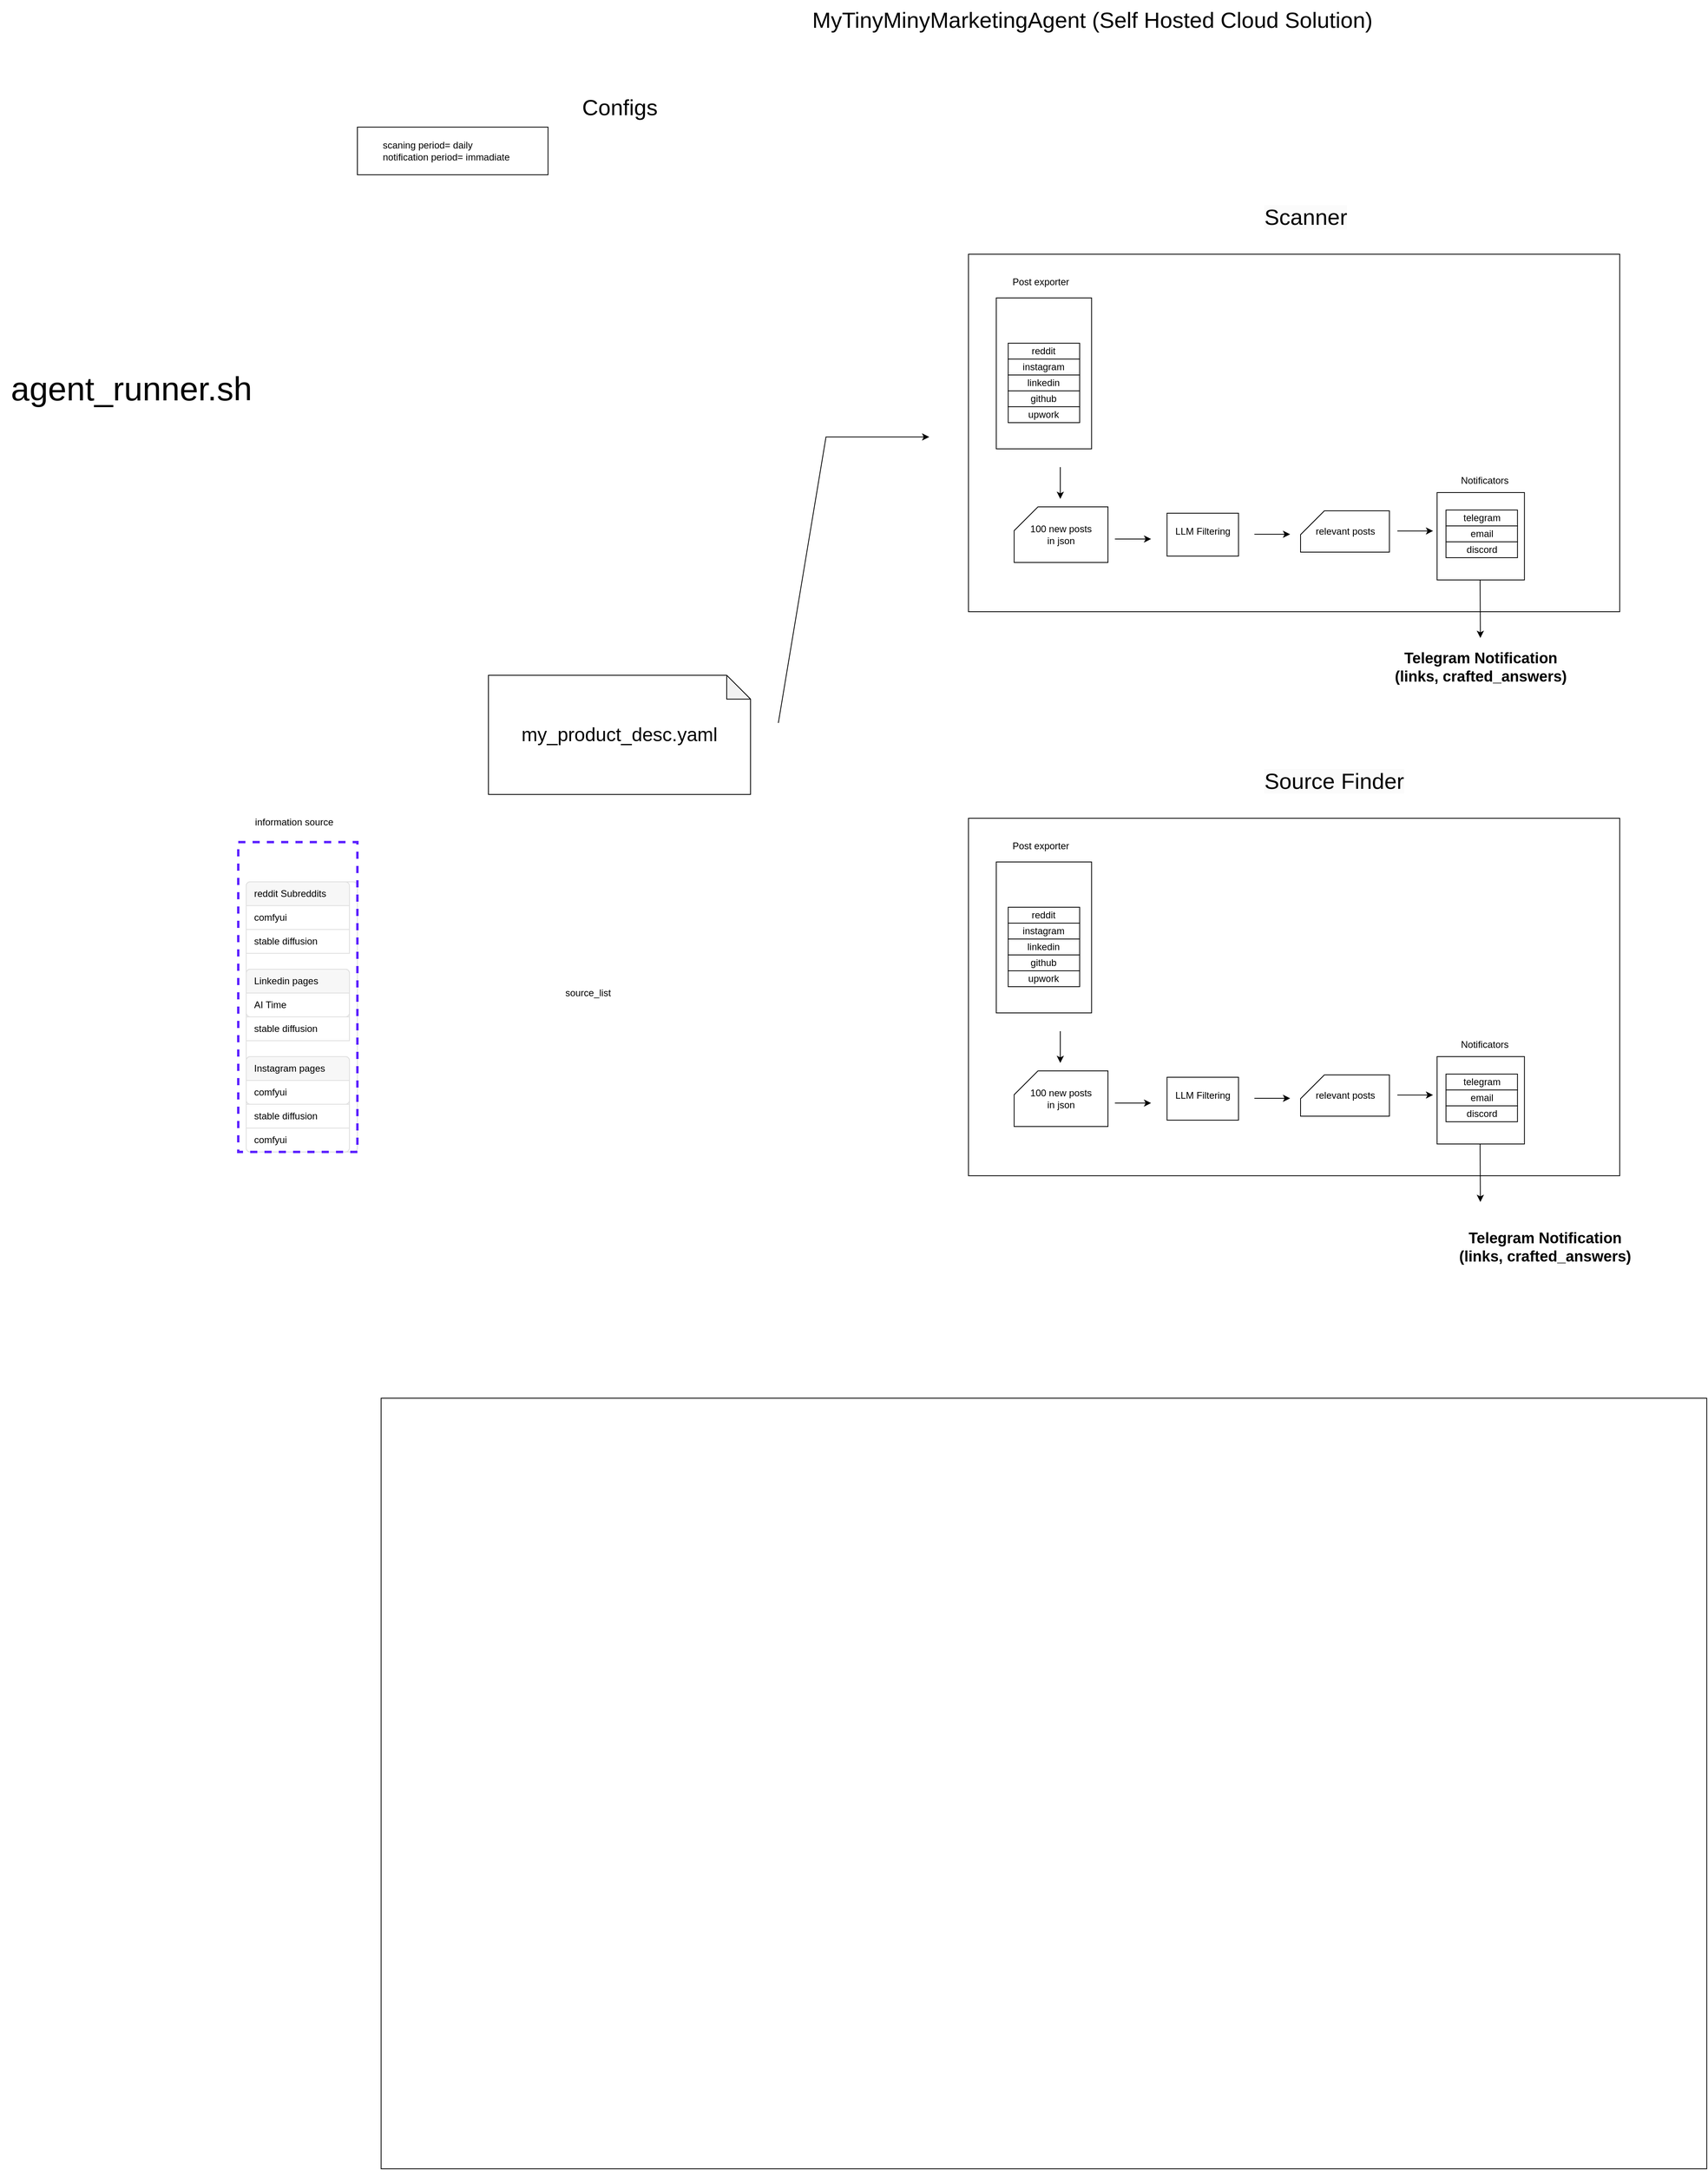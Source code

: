<mxfile scale="1" border="0" version="22.1.2" type="device">
  <diagram name="Page-1" id="sbv0vnRFuJHTIXfNJg0-">
    <mxGraphModel dx="4314" dy="3784" grid="1" gridSize="10" guides="1" tooltips="1" connect="1" arrows="1" fold="1" page="1" pageScale="1" pageWidth="850" pageHeight="1100" math="0" shadow="0">
      <root>
        <mxCell id="0" />
        <mxCell id="1" parent="0" />
        <mxCell id="xOz0yhD4IW0skQW3ojdm-86" value="&lt;font style=&quot;font-size: 28px;&quot;&gt;MyTinyMinyMarketingAgent (Self Hosted Cloud Solution)&lt;/font&gt;" style="text;html=1;align=center;verticalAlign=middle;resizable=0;points=[];autosize=1;strokeColor=none;fillColor=none;" parent="1" vertex="1">
          <mxGeometry x="240" y="-990" width="730" height="50" as="geometry" />
        </mxCell>
        <mxCell id="H50P0AiydT-c_hCdOlfi-101" value="" style="rounded=0;whiteSpace=wrap;html=1;fillColor=none;" parent="1" vertex="1">
          <mxGeometry x="699.37" y="-344" width="90" height="54" as="geometry" />
        </mxCell>
        <mxCell id="H50P0AiydT-c_hCdOlfi-102" value="" style="endArrow=classic;html=1;rounded=0;" parent="1" edge="1">
          <mxGeometry width="50" height="50" relative="1" as="geometry">
            <mxPoint x="809.37" y="-317.5" as="sourcePoint" />
            <mxPoint x="854.37" y="-317.5" as="targetPoint" />
          </mxGeometry>
        </mxCell>
        <mxCell id="H50P0AiydT-c_hCdOlfi-103" value="LLM Filtering" style="text;html=1;align=center;verticalAlign=middle;resizable=0;points=[];autosize=1;strokeColor=none;fillColor=none;" parent="1" vertex="1">
          <mxGeometry x="699.37" y="-336" width="90" height="30" as="geometry" />
        </mxCell>
        <mxCell id="H50P0AiydT-c_hCdOlfi-106" value="" style="edgeStyle=none;orthogonalLoop=1;jettySize=auto;html=1;rounded=0;" parent="1" edge="1">
          <mxGeometry width="80" relative="1" as="geometry">
            <mxPoint x="565" y="-402" as="sourcePoint" />
            <mxPoint x="565" y="-362" as="targetPoint" />
            <Array as="points" />
          </mxGeometry>
        </mxCell>
        <mxCell id="H50P0AiydT-c_hCdOlfi-107" value="100 new posts&lt;br&gt;in json" style="shape=card;whiteSpace=wrap;html=1;" parent="1" vertex="1">
          <mxGeometry x="506.88" y="-352" width="118.12" height="70" as="geometry" />
        </mxCell>
        <mxCell id="H50P0AiydT-c_hCdOlfi-108" value="&lt;font style=&quot;font-size: 24px;&quot;&gt;my_product_desc.yaml&lt;/font&gt;" style="shape=note;whiteSpace=wrap;html=1;backgroundOutline=1;darkOpacity=0.05;" parent="1" vertex="1">
          <mxGeometry x="-155" y="-140" width="330" height="150" as="geometry" />
        </mxCell>
        <mxCell id="H50P0AiydT-c_hCdOlfi-110" value="" style="edgeStyle=none;orthogonalLoop=1;jettySize=auto;html=1;rounded=0;" parent="1" edge="1">
          <mxGeometry width="80" relative="1" as="geometry">
            <mxPoint x="633.75" y="-311.54" as="sourcePoint" />
            <mxPoint x="679.37" y="-311.54" as="targetPoint" />
            <Array as="points" />
          </mxGeometry>
        </mxCell>
        <mxCell id="H50P0AiydT-c_hCdOlfi-111" value="&lt;div&gt;&lt;br&gt;&lt;/div&gt;relevant posts&lt;div&gt;&lt;br&gt;&lt;/div&gt;" style="shape=card;whiteSpace=wrap;html=1;" parent="1" vertex="1">
          <mxGeometry x="867.5" y="-347" width="111.87" height="52" as="geometry" />
        </mxCell>
        <mxCell id="H50P0AiydT-c_hCdOlfi-112" value="" style="html=1;shadow=0;dashed=0;shape=mxgraph.bootstrap.rrect;rSize=5;strokeColor=#DFDFDF;html=1;whiteSpace=wrap;fillColor=#FFFFFF;fontColor=#000000;" parent="1" vertex="1">
          <mxGeometry x="-460" y="120" width="140" height="340" as="geometry" />
        </mxCell>
        <mxCell id="H50P0AiydT-c_hCdOlfi-113" value="reddit Subreddits" style="html=1;shadow=0;dashed=0;shape=mxgraph.bootstrap.topButton;strokeColor=inherit;fillColor=#F7F7F7;rSize=5;perimeter=none;whiteSpace=wrap;resizeWidth=1;align=left;spacing=10;" parent="H50P0AiydT-c_hCdOlfi-112" vertex="1">
          <mxGeometry width="130" height="30" relative="1" as="geometry" />
        </mxCell>
        <mxCell id="H50P0AiydT-c_hCdOlfi-114" value="comfyui" style="strokeColor=inherit;fillColor=inherit;gradientColor=inherit;fontColor=inherit;html=1;shadow=0;dashed=0;perimeter=none;whiteSpace=wrap;resizeWidth=1;align=left;spacing=10;" parent="H50P0AiydT-c_hCdOlfi-112" vertex="1">
          <mxGeometry width="130" height="30" relative="1" as="geometry">
            <mxPoint y="30" as="offset" />
          </mxGeometry>
        </mxCell>
        <mxCell id="H50P0AiydT-c_hCdOlfi-115" value="stable diffusion" style="strokeColor=inherit;fillColor=inherit;gradientColor=inherit;fontColor=inherit;html=1;shadow=0;dashed=0;perimeter=none;whiteSpace=wrap;resizeWidth=1;align=left;spacing=10;" parent="H50P0AiydT-c_hCdOlfi-112" vertex="1">
          <mxGeometry width="130" height="30" relative="1" as="geometry">
            <mxPoint y="60" as="offset" />
          </mxGeometry>
        </mxCell>
        <mxCell id="H50P0AiydT-c_hCdOlfi-116" value="comfyui" style="strokeColor=inherit;fillColor=inherit;gradientColor=inherit;fontColor=inherit;html=1;shadow=0;dashed=0;shape=mxgraph.bootstrap.bottomButton;rSize=5;perimeter=none;whiteSpace=wrap;resizeWidth=1;resizeHeight=0;align=left;spacing=10;" parent="H50P0AiydT-c_hCdOlfi-112" vertex="1">
          <mxGeometry y="1" width="130" height="30" relative="1" as="geometry">
            <mxPoint y="-30" as="offset" />
          </mxGeometry>
        </mxCell>
        <mxCell id="H50P0AiydT-c_hCdOlfi-117" value="" style="rounded=0;whiteSpace=wrap;html=1;dashed=1;strokeColor=#5C21FF;strokeWidth=3;fillColor=none;" parent="H50P0AiydT-c_hCdOlfi-112" vertex="1">
          <mxGeometry x="-10" y="-50" width="150" height="390" as="geometry" />
        </mxCell>
        <mxCell id="H50P0AiydT-c_hCdOlfi-119" value="" style="endArrow=classic;html=1;rounded=0;" parent="1" edge="1">
          <mxGeometry width="50" height="50" relative="1" as="geometry">
            <mxPoint x="989.37" y="-321.67" as="sourcePoint" />
            <mxPoint x="1034.37" y="-321.67" as="targetPoint" />
          </mxGeometry>
        </mxCell>
        <mxCell id="H50P0AiydT-c_hCdOlfi-120" value="" style="endArrow=classic;html=1;rounded=0;" parent="1" edge="1">
          <mxGeometry width="50" height="50" relative="1" as="geometry">
            <mxPoint x="1093.54" y="-260" as="sourcePoint" />
            <mxPoint x="1093.9" y="-187" as="targetPoint" />
          </mxGeometry>
        </mxCell>
        <mxCell id="H50P0AiydT-c_hCdOlfi-121" value="&lt;b style=&quot;font-size: 19px;&quot;&gt;&lt;font style=&quot;font-size: 19px;&quot;&gt;Telegram Notification&lt;/font&gt;&lt;/b&gt;&lt;div style=&quot;font-size: 19px;&quot;&gt;&lt;b style=&quot;&quot;&gt;&lt;font style=&quot;font-size: 19px;&quot;&gt;(links, crafted_answers)&lt;/font&gt;&lt;/b&gt;&lt;/div&gt;" style="text;html=1;align=center;verticalAlign=middle;resizable=0;points=[];autosize=1;strokeColor=none;fillColor=none;" parent="1" vertex="1">
          <mxGeometry x="974.37" y="-180" width="240" height="60" as="geometry" />
        </mxCell>
        <mxCell id="H50P0AiydT-c_hCdOlfi-122" value="Post exporter" style="text;html=1;align=center;verticalAlign=middle;resizable=0;points=[];autosize=1;strokeColor=none;fillColor=none;" parent="1" vertex="1">
          <mxGeometry x="495.0" y="-650" width="90" height="30" as="geometry" />
        </mxCell>
        <mxCell id="H50P0AiydT-c_hCdOlfi-123" value="" style="rounded=0;whiteSpace=wrap;html=1;fillColor=none;" parent="1" vertex="1">
          <mxGeometry x="484.37" y="-615" width="120" height="190" as="geometry" />
        </mxCell>
        <mxCell id="H50P0AiydT-c_hCdOlfi-124" value="instagram" style="rounded=0;whiteSpace=wrap;html=1;fillColor=none;" parent="1" vertex="1">
          <mxGeometry x="499.37" y="-538" width="90" height="20" as="geometry" />
        </mxCell>
        <mxCell id="H50P0AiydT-c_hCdOlfi-125" value="linkedin" style="rounded=0;whiteSpace=wrap;html=1;fillColor=none;" parent="1" vertex="1">
          <mxGeometry x="499.37" y="-518" width="90" height="20" as="geometry" />
        </mxCell>
        <mxCell id="H50P0AiydT-c_hCdOlfi-126" value="github" style="rounded=0;whiteSpace=wrap;html=1;fillColor=none;" parent="1" vertex="1">
          <mxGeometry x="499.37" y="-498" width="90" height="20" as="geometry" />
        </mxCell>
        <mxCell id="H50P0AiydT-c_hCdOlfi-127" value="upwork" style="rounded=0;whiteSpace=wrap;html=1;fillColor=none;" parent="1" vertex="1">
          <mxGeometry x="499.37" y="-478" width="90" height="20" as="geometry" />
        </mxCell>
        <mxCell id="H50P0AiydT-c_hCdOlfi-128" value="reddit" style="rounded=0;whiteSpace=wrap;html=1;fillColor=none;" parent="1" vertex="1">
          <mxGeometry x="499.37" y="-558" width="90" height="20" as="geometry" />
        </mxCell>
        <mxCell id="H50P0AiydT-c_hCdOlfi-129" value="" style="html=1;shadow=0;dashed=0;shape=mxgraph.bootstrap.rrect;rSize=5;strokeColor=#DFDFDF;html=1;whiteSpace=wrap;fillColor=#FFFFFF;fontColor=#000000;" parent="1" vertex="1">
          <mxGeometry x="-460" y="230" width="130" height="60" as="geometry" />
        </mxCell>
        <mxCell id="H50P0AiydT-c_hCdOlfi-130" value="Linkedin pages" style="html=1;shadow=0;dashed=0;shape=mxgraph.bootstrap.topButton;strokeColor=inherit;fillColor=#F7F7F7;rSize=5;perimeter=none;whiteSpace=wrap;resizeWidth=1;align=left;spacing=10;" parent="H50P0AiydT-c_hCdOlfi-129" vertex="1">
          <mxGeometry width="130" height="30" relative="1" as="geometry" />
        </mxCell>
        <mxCell id="H50P0AiydT-c_hCdOlfi-131" value="comfyui" style="strokeColor=inherit;fillColor=inherit;gradientColor=inherit;fontColor=inherit;html=1;shadow=0;dashed=0;perimeter=none;whiteSpace=wrap;resizeWidth=1;align=left;spacing=10;" parent="H50P0AiydT-c_hCdOlfi-129" vertex="1">
          <mxGeometry width="130" height="30" relative="1" as="geometry">
            <mxPoint y="30" as="offset" />
          </mxGeometry>
        </mxCell>
        <mxCell id="H50P0AiydT-c_hCdOlfi-132" value="stable diffusion" style="strokeColor=inherit;fillColor=inherit;gradientColor=inherit;fontColor=inherit;html=1;shadow=0;dashed=0;perimeter=none;whiteSpace=wrap;resizeWidth=1;align=left;spacing=10;" parent="H50P0AiydT-c_hCdOlfi-129" vertex="1">
          <mxGeometry width="130" height="30" relative="1" as="geometry">
            <mxPoint y="60" as="offset" />
          </mxGeometry>
        </mxCell>
        <mxCell id="H50P0AiydT-c_hCdOlfi-133" value="AI Time" style="strokeColor=inherit;fillColor=inherit;gradientColor=inherit;fontColor=inherit;html=1;shadow=0;dashed=0;shape=mxgraph.bootstrap.bottomButton;rSize=5;perimeter=none;whiteSpace=wrap;resizeWidth=1;resizeHeight=0;align=left;spacing=10;" parent="H50P0AiydT-c_hCdOlfi-129" vertex="1">
          <mxGeometry y="1" width="130" height="30" relative="1" as="geometry">
            <mxPoint y="-30" as="offset" />
          </mxGeometry>
        </mxCell>
        <mxCell id="H50P0AiydT-c_hCdOlfi-134" value="" style="html=1;shadow=0;dashed=0;shape=mxgraph.bootstrap.rrect;rSize=5;strokeColor=#DFDFDF;html=1;whiteSpace=wrap;fillColor=#FFFFFF;fontColor=#000000;" parent="1" vertex="1">
          <mxGeometry x="-460" y="340" width="130" height="60" as="geometry" />
        </mxCell>
        <mxCell id="H50P0AiydT-c_hCdOlfi-135" value="Instagram pages" style="html=1;shadow=0;dashed=0;shape=mxgraph.bootstrap.topButton;strokeColor=inherit;fillColor=#F7F7F7;rSize=5;perimeter=none;whiteSpace=wrap;resizeWidth=1;align=left;spacing=10;" parent="H50P0AiydT-c_hCdOlfi-134" vertex="1">
          <mxGeometry width="130" height="30" relative="1" as="geometry" />
        </mxCell>
        <mxCell id="H50P0AiydT-c_hCdOlfi-136" value="comfyui" style="strokeColor=inherit;fillColor=inherit;gradientColor=inherit;fontColor=inherit;html=1;shadow=0;dashed=0;perimeter=none;whiteSpace=wrap;resizeWidth=1;align=left;spacing=10;" parent="H50P0AiydT-c_hCdOlfi-134" vertex="1">
          <mxGeometry width="130" height="30" relative="1" as="geometry">
            <mxPoint y="30" as="offset" />
          </mxGeometry>
        </mxCell>
        <mxCell id="H50P0AiydT-c_hCdOlfi-137" value="stable diffusion" style="strokeColor=inherit;fillColor=inherit;gradientColor=inherit;fontColor=inherit;html=1;shadow=0;dashed=0;perimeter=none;whiteSpace=wrap;resizeWidth=1;align=left;spacing=10;" parent="H50P0AiydT-c_hCdOlfi-134" vertex="1">
          <mxGeometry width="130" height="30" relative="1" as="geometry">
            <mxPoint y="60" as="offset" />
          </mxGeometry>
        </mxCell>
        <mxCell id="H50P0AiydT-c_hCdOlfi-138" value="comfyui" style="strokeColor=inherit;fillColor=inherit;gradientColor=inherit;fontColor=inherit;html=1;shadow=0;dashed=0;shape=mxgraph.bootstrap.bottomButton;rSize=5;perimeter=none;whiteSpace=wrap;resizeWidth=1;resizeHeight=0;align=left;spacing=10;" parent="H50P0AiydT-c_hCdOlfi-134" vertex="1">
          <mxGeometry y="1" width="130" height="30" relative="1" as="geometry">
            <mxPoint y="-30" as="offset" />
          </mxGeometry>
        </mxCell>
        <mxCell id="H50P0AiydT-c_hCdOlfi-139" value="information source" style="text;html=1;align=center;verticalAlign=middle;resizable=0;points=[];autosize=1;strokeColor=none;fillColor=none;" parent="1" vertex="1">
          <mxGeometry x="-460" y="30" width="120" height="30" as="geometry" />
        </mxCell>
        <mxCell id="H50P0AiydT-c_hCdOlfi-140" value="Notificators" style="text;html=1;align=center;verticalAlign=middle;resizable=0;points=[];autosize=1;strokeColor=none;fillColor=none;" parent="1" vertex="1">
          <mxGeometry x="1059.37" y="-400" width="80" height="30" as="geometry" />
        </mxCell>
        <mxCell id="H50P0AiydT-c_hCdOlfi-141" value="" style="rounded=0;whiteSpace=wrap;html=1;fillColor=none;" parent="1" vertex="1">
          <mxGeometry x="1039.37" y="-370" width="110" height="110" as="geometry" />
        </mxCell>
        <mxCell id="H50P0AiydT-c_hCdOlfi-142" value="email" style="rounded=0;whiteSpace=wrap;html=1;fillColor=none;" parent="1" vertex="1">
          <mxGeometry x="1050.62" y="-328" width="90" height="20" as="geometry" />
        </mxCell>
        <mxCell id="H50P0AiydT-c_hCdOlfi-143" value="discord" style="rounded=0;whiteSpace=wrap;html=1;fillColor=none;" parent="1" vertex="1">
          <mxGeometry x="1050.62" y="-308" width="90" height="20" as="geometry" />
        </mxCell>
        <mxCell id="H50P0AiydT-c_hCdOlfi-144" value="telegram" style="rounded=0;whiteSpace=wrap;html=1;fillColor=none;" parent="1" vertex="1">
          <mxGeometry x="1050.62" y="-348" width="90" height="20" as="geometry" />
        </mxCell>
        <mxCell id="H50P0AiydT-c_hCdOlfi-145" value="scaning period= daily&lt;div&gt;notification period= immadiate&lt;/div&gt;" style="text;html=1;align=left;verticalAlign=middle;resizable=0;points=[];autosize=1;strokeColor=none;fillColor=none;" parent="1" vertex="1">
          <mxGeometry x="-290" y="-820" width="180" height="40" as="geometry" />
        </mxCell>
        <mxCell id="H50P0AiydT-c_hCdOlfi-146" value="" style="rounded=0;whiteSpace=wrap;html=1;fillColor=none;" parent="1" vertex="1">
          <mxGeometry x="-320" y="-830" width="240" height="60" as="geometry" />
        </mxCell>
        <mxCell id="H50P0AiydT-c_hCdOlfi-147" value="" style="rounded=0;whiteSpace=wrap;html=1;fillColor=none;" parent="1" vertex="1">
          <mxGeometry x="449.37" y="-670" width="820" height="450" as="geometry" />
        </mxCell>
        <mxCell id="PSQWh5cjChM4FjMlov0g-2" value="&lt;span style=&quot;font-size: 28px;&quot;&gt;Configs&lt;br&gt;&lt;/span&gt;" style="text;html=1;align=center;verticalAlign=middle;resizable=0;points=[];autosize=1;strokeColor=none;fillColor=none;" vertex="1" parent="1">
          <mxGeometry x="-50" y="-880" width="120" height="50" as="geometry" />
        </mxCell>
        <mxCell id="PSQWh5cjChM4FjMlov0g-3" value="&lt;span style=&quot;color: rgb(0, 0, 0); font-family: Helvetica; font-size: 28px; font-style: normal; font-variant-ligatures: normal; font-variant-caps: normal; font-weight: 400; letter-spacing: normal; orphans: 2; text-align: center; text-indent: 0px; text-transform: none; widows: 2; word-spacing: 0px; -webkit-text-stroke-width: 0px; background-color: rgb(251, 251, 251); text-decoration-thickness: initial; text-decoration-style: initial; text-decoration-color: initial; float: none; display: inline !important;&quot;&gt;Scanner&lt;/span&gt;" style="text;whiteSpace=wrap;html=1;" vertex="1" parent="1">
          <mxGeometry x="820" y="-740" width="150" height="60" as="geometry" />
        </mxCell>
        <mxCell id="PSQWh5cjChM4FjMlov0g-4" value="" style="rounded=0;whiteSpace=wrap;html=1;fillColor=none;" vertex="1" parent="1">
          <mxGeometry x="-290.16" y="770" width="1669.06" height="970" as="geometry" />
        </mxCell>
        <mxCell id="PSQWh5cjChM4FjMlov0g-5" value="&lt;font style=&quot;&quot;&gt;&lt;font style=&quot;font-size: 42px;&quot;&gt;agent_runner.sh&lt;/font&gt;&lt;br&gt;&lt;/font&gt;" style="text;html=1;align=center;verticalAlign=middle;resizable=0;points=[];autosize=1;strokeColor=none;fillColor=none;" vertex="1" parent="1">
          <mxGeometry x="-770" y="-530" width="330" height="60" as="geometry" />
        </mxCell>
        <mxCell id="PSQWh5cjChM4FjMlov0g-6" value="" style="rounded=0;whiteSpace=wrap;html=1;fillColor=none;" vertex="1" parent="1">
          <mxGeometry x="699.37" y="366" width="90" height="54" as="geometry" />
        </mxCell>
        <mxCell id="PSQWh5cjChM4FjMlov0g-7" value="" style="endArrow=classic;html=1;rounded=0;" edge="1" parent="1">
          <mxGeometry width="50" height="50" relative="1" as="geometry">
            <mxPoint x="809.37" y="392.5" as="sourcePoint" />
            <mxPoint x="854.37" y="392.5" as="targetPoint" />
          </mxGeometry>
        </mxCell>
        <mxCell id="PSQWh5cjChM4FjMlov0g-8" value="LLM Filtering" style="text;html=1;align=center;verticalAlign=middle;resizable=0;points=[];autosize=1;strokeColor=none;fillColor=none;" vertex="1" parent="1">
          <mxGeometry x="699.37" y="374" width="90" height="30" as="geometry" />
        </mxCell>
        <mxCell id="PSQWh5cjChM4FjMlov0g-9" value="" style="edgeStyle=none;orthogonalLoop=1;jettySize=auto;html=1;rounded=0;" edge="1" parent="1">
          <mxGeometry width="80" relative="1" as="geometry">
            <mxPoint x="565.0" y="308" as="sourcePoint" />
            <mxPoint x="565.0" y="348" as="targetPoint" />
            <Array as="points" />
          </mxGeometry>
        </mxCell>
        <mxCell id="PSQWh5cjChM4FjMlov0g-10" value="100 new posts&lt;br&gt;in json" style="shape=card;whiteSpace=wrap;html=1;" vertex="1" parent="1">
          <mxGeometry x="506.88" y="358" width="118.12" height="70" as="geometry" />
        </mxCell>
        <mxCell id="PSQWh5cjChM4FjMlov0g-11" value="" style="edgeStyle=none;orthogonalLoop=1;jettySize=auto;html=1;rounded=0;" edge="1" parent="1">
          <mxGeometry width="80" relative="1" as="geometry">
            <mxPoint x="633.75" y="398.46" as="sourcePoint" />
            <mxPoint x="679.37" y="398.46" as="targetPoint" />
            <Array as="points" />
          </mxGeometry>
        </mxCell>
        <mxCell id="PSQWh5cjChM4FjMlov0g-12" value="&lt;div&gt;&lt;br&gt;&lt;/div&gt;relevant posts&lt;div&gt;&lt;br&gt;&lt;/div&gt;" style="shape=card;whiteSpace=wrap;html=1;" vertex="1" parent="1">
          <mxGeometry x="867.5" y="363" width="111.87" height="52" as="geometry" />
        </mxCell>
        <mxCell id="PSQWh5cjChM4FjMlov0g-13" value="" style="endArrow=classic;html=1;rounded=0;" edge="1" parent="1">
          <mxGeometry width="50" height="50" relative="1" as="geometry">
            <mxPoint x="989.37" y="388.33" as="sourcePoint" />
            <mxPoint x="1034.37" y="388.33" as="targetPoint" />
          </mxGeometry>
        </mxCell>
        <mxCell id="PSQWh5cjChM4FjMlov0g-14" value="" style="endArrow=classic;html=1;rounded=0;" edge="1" parent="1">
          <mxGeometry width="50" height="50" relative="1" as="geometry">
            <mxPoint x="1093.54" y="450" as="sourcePoint" />
            <mxPoint x="1093.9" y="523" as="targetPoint" />
          </mxGeometry>
        </mxCell>
        <mxCell id="PSQWh5cjChM4FjMlov0g-15" value="&lt;b style=&quot;font-size: 19px;&quot;&gt;&lt;font style=&quot;font-size: 19px;&quot;&gt;Telegram Notification&lt;/font&gt;&lt;/b&gt;&lt;div style=&quot;font-size: 19px;&quot;&gt;&lt;b style=&quot;&quot;&gt;&lt;font style=&quot;font-size: 19px;&quot;&gt;(links, crafted_answers)&lt;/font&gt;&lt;/b&gt;&lt;/div&gt;" style="text;html=1;align=center;verticalAlign=middle;resizable=0;points=[];autosize=1;strokeColor=none;fillColor=none;" vertex="1" parent="1">
          <mxGeometry x="1055" y="550" width="240" height="60" as="geometry" />
        </mxCell>
        <mxCell id="PSQWh5cjChM4FjMlov0g-16" value="Post exporter" style="text;html=1;align=center;verticalAlign=middle;resizable=0;points=[];autosize=1;strokeColor=none;fillColor=none;" vertex="1" parent="1">
          <mxGeometry x="495.0" y="60" width="90" height="30" as="geometry" />
        </mxCell>
        <mxCell id="PSQWh5cjChM4FjMlov0g-17" value="" style="rounded=0;whiteSpace=wrap;html=1;fillColor=none;" vertex="1" parent="1">
          <mxGeometry x="484.37" y="95" width="120" height="190" as="geometry" />
        </mxCell>
        <mxCell id="PSQWh5cjChM4FjMlov0g-18" value="instagram" style="rounded=0;whiteSpace=wrap;html=1;fillColor=none;" vertex="1" parent="1">
          <mxGeometry x="499.37" y="172" width="90" height="20" as="geometry" />
        </mxCell>
        <mxCell id="PSQWh5cjChM4FjMlov0g-19" value="linkedin" style="rounded=0;whiteSpace=wrap;html=1;fillColor=none;" vertex="1" parent="1">
          <mxGeometry x="499.37" y="192" width="90" height="20" as="geometry" />
        </mxCell>
        <mxCell id="PSQWh5cjChM4FjMlov0g-20" value="github" style="rounded=0;whiteSpace=wrap;html=1;fillColor=none;" vertex="1" parent="1">
          <mxGeometry x="499.37" y="212" width="90" height="20" as="geometry" />
        </mxCell>
        <mxCell id="PSQWh5cjChM4FjMlov0g-21" value="upwork" style="rounded=0;whiteSpace=wrap;html=1;fillColor=none;" vertex="1" parent="1">
          <mxGeometry x="499.37" y="232" width="90" height="20" as="geometry" />
        </mxCell>
        <mxCell id="PSQWh5cjChM4FjMlov0g-22" value="reddit" style="rounded=0;whiteSpace=wrap;html=1;fillColor=none;" vertex="1" parent="1">
          <mxGeometry x="499.37" y="152" width="90" height="20" as="geometry" />
        </mxCell>
        <mxCell id="PSQWh5cjChM4FjMlov0g-23" value="Notificators" style="text;html=1;align=center;verticalAlign=middle;resizable=0;points=[];autosize=1;strokeColor=none;fillColor=none;" vertex="1" parent="1">
          <mxGeometry x="1059.37" y="310" width="80" height="30" as="geometry" />
        </mxCell>
        <mxCell id="PSQWh5cjChM4FjMlov0g-24" value="" style="rounded=0;whiteSpace=wrap;html=1;fillColor=none;" vertex="1" parent="1">
          <mxGeometry x="1039.37" y="340" width="110" height="110" as="geometry" />
        </mxCell>
        <mxCell id="PSQWh5cjChM4FjMlov0g-25" value="email" style="rounded=0;whiteSpace=wrap;html=1;fillColor=none;" vertex="1" parent="1">
          <mxGeometry x="1050.62" y="382" width="90" height="20" as="geometry" />
        </mxCell>
        <mxCell id="PSQWh5cjChM4FjMlov0g-26" value="discord" style="rounded=0;whiteSpace=wrap;html=1;fillColor=none;" vertex="1" parent="1">
          <mxGeometry x="1050.62" y="402" width="90" height="20" as="geometry" />
        </mxCell>
        <mxCell id="PSQWh5cjChM4FjMlov0g-27" value="telegram" style="rounded=0;whiteSpace=wrap;html=1;fillColor=none;" vertex="1" parent="1">
          <mxGeometry x="1050.62" y="362" width="90" height="20" as="geometry" />
        </mxCell>
        <mxCell id="PSQWh5cjChM4FjMlov0g-28" value="" style="rounded=0;whiteSpace=wrap;html=1;fillColor=none;" vertex="1" parent="1">
          <mxGeometry x="449.37" y="40" width="820" height="450" as="geometry" />
        </mxCell>
        <mxCell id="PSQWh5cjChM4FjMlov0g-29" value="&lt;span style=&quot;color: rgb(0, 0, 0); font-family: Helvetica; font-size: 28px; font-style: normal; font-variant-ligatures: normal; font-variant-caps: normal; font-weight: 400; letter-spacing: normal; orphans: 2; text-align: center; text-indent: 0px; text-transform: none; widows: 2; word-spacing: 0px; -webkit-text-stroke-width: 0px; background-color: rgb(251, 251, 251); text-decoration-thickness: initial; text-decoration-style: initial; text-decoration-color: initial; float: none; display: inline !important;&quot;&gt;Source Finder&lt;/span&gt;" style="text;whiteSpace=wrap;html=1;" vertex="1" parent="1">
          <mxGeometry x="820.0" y="-30" width="269.37" height="60" as="geometry" />
        </mxCell>
        <mxCell id="PSQWh5cjChM4FjMlov0g-30" value="" style="edgeStyle=none;orthogonalLoop=1;jettySize=auto;html=1;rounded=0;" edge="1" parent="1">
          <mxGeometry width="80" relative="1" as="geometry">
            <mxPoint x="210" y="-80" as="sourcePoint" />
            <mxPoint x="400" y="-440" as="targetPoint" />
            <Array as="points">
              <mxPoint x="270" y="-440" />
            </Array>
          </mxGeometry>
        </mxCell>
        <mxCell id="PSQWh5cjChM4FjMlov0g-31" value="source_list" style="text;html=1;align=center;verticalAlign=middle;resizable=0;points=[];autosize=1;strokeColor=none;fillColor=none;" vertex="1" parent="1">
          <mxGeometry x="-70" y="245" width="80" height="30" as="geometry" />
        </mxCell>
      </root>
    </mxGraphModel>
  </diagram>
</mxfile>

